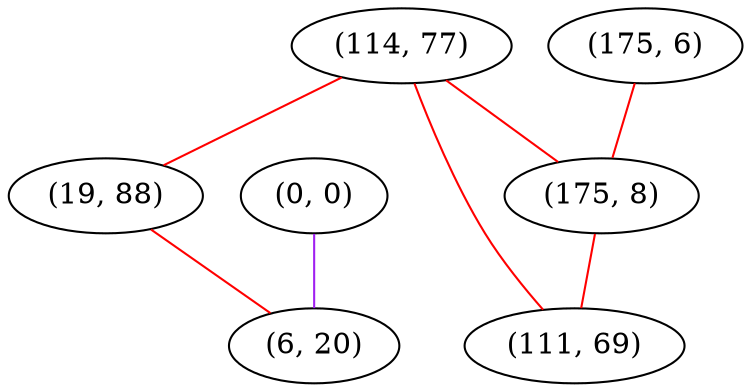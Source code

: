graph "" {
"(114, 77)";
"(0, 0)";
"(19, 88)";
"(6, 20)";
"(175, 6)";
"(175, 8)";
"(111, 69)";
"(114, 77)" -- "(19, 88)"  [color=red, key=0, weight=1];
"(114, 77)" -- "(111, 69)"  [color=red, key=0, weight=1];
"(114, 77)" -- "(175, 8)"  [color=red, key=0, weight=1];
"(0, 0)" -- "(6, 20)"  [color=purple, key=0, weight=4];
"(19, 88)" -- "(6, 20)"  [color=red, key=0, weight=1];
"(175, 6)" -- "(175, 8)"  [color=red, key=0, weight=1];
"(175, 8)" -- "(111, 69)"  [color=red, key=0, weight=1];
}
